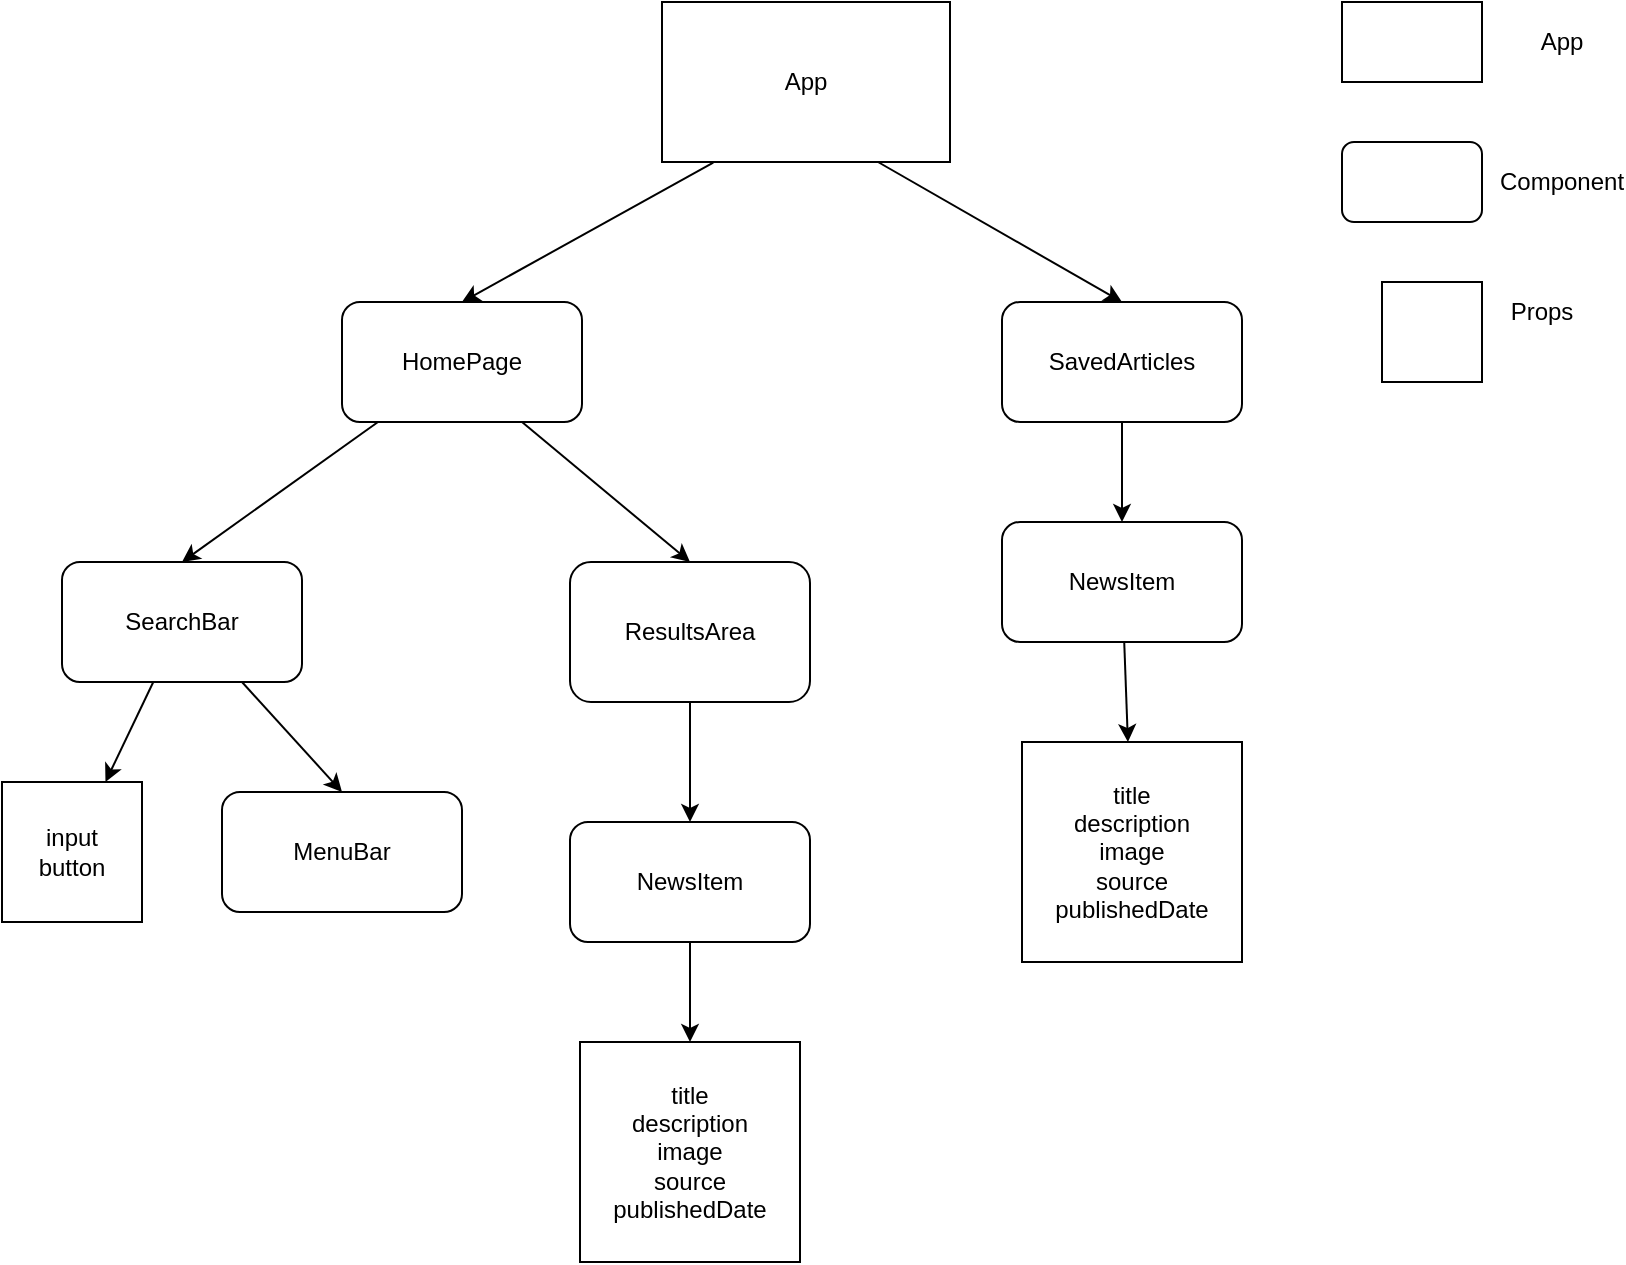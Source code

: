 <mxfile>
    <diagram id="j79oDPwKb0WlBuM_IHAz" name="Page-1">
        <mxGraphModel dx="1512" dy="485" grid="1" gridSize="10" guides="1" tooltips="1" connect="1" arrows="1" fold="1" page="1" pageScale="1" pageWidth="827" pageHeight="1169" math="0" shadow="0">
            <root>
                <mxCell id="0"/>
                <mxCell id="1" parent="0"/>
                <mxCell id="20" style="edgeStyle=none;html=1;entryX=0.5;entryY=0;entryDx=0;entryDy=0;exitX=0.178;exitY=1.004;exitDx=0;exitDy=0;exitPerimeter=0;" parent="1" source="2" target="19" edge="1">
                    <mxGeometry relative="1" as="geometry">
                        <Array as="points"/>
                    </mxGeometry>
                </mxCell>
                <mxCell id="22" style="edgeStyle=none;html=1;exitX=0.75;exitY=1;exitDx=0;exitDy=0;entryX=0.5;entryY=0;entryDx=0;entryDy=0;" parent="1" source="2" target="21" edge="1">
                    <mxGeometry relative="1" as="geometry">
                        <Array as="points"/>
                    </mxGeometry>
                </mxCell>
                <mxCell id="2" value="App" style="rounded=0;whiteSpace=wrap;html=1;" parent="1" vertex="1">
                    <mxGeometry x="340" y="10" width="144" height="80" as="geometry"/>
                </mxCell>
                <mxCell id="25" style="edgeStyle=none;html=1;entryX=0.5;entryY=0;entryDx=0;entryDy=0;" parent="1" source="19" target="23" edge="1">
                    <mxGeometry relative="1" as="geometry"/>
                </mxCell>
                <mxCell id="27" style="edgeStyle=none;html=1;exitX=0.75;exitY=1;exitDx=0;exitDy=0;entryX=0.5;entryY=0;entryDx=0;entryDy=0;" parent="1" source="19" target="28" edge="1">
                    <mxGeometry relative="1" as="geometry">
                        <mxPoint x="330" y="270" as="targetPoint"/>
                    </mxGeometry>
                </mxCell>
                <mxCell id="19" value="HomePage" style="rounded=1;whiteSpace=wrap;html=1;" parent="1" vertex="1">
                    <mxGeometry x="180" y="160" width="120" height="60" as="geometry"/>
                </mxCell>
                <mxCell id="45" value="" style="edgeStyle=none;html=1;" parent="1" source="21" target="44" edge="1">
                    <mxGeometry relative="1" as="geometry"/>
                </mxCell>
                <mxCell id="21" value="SavedArticles" style="rounded=1;whiteSpace=wrap;html=1;" parent="1" vertex="1">
                    <mxGeometry x="510" y="160" width="120" height="60" as="geometry"/>
                </mxCell>
                <mxCell id="43" value="" style="edgeStyle=none;html=1;" parent="1" source="23" target="42" edge="1">
                    <mxGeometry relative="1" as="geometry"/>
                </mxCell>
                <mxCell id="49" style="edgeStyle=none;html=1;exitX=0.75;exitY=1;exitDx=0;exitDy=0;entryX=0.5;entryY=0;entryDx=0;entryDy=0;" edge="1" parent="1" source="23" target="48">
                    <mxGeometry relative="1" as="geometry"/>
                </mxCell>
                <mxCell id="23" value="SearchBar" style="rounded=1;whiteSpace=wrap;html=1;" parent="1" vertex="1">
                    <mxGeometry x="40" y="290" width="120" height="60" as="geometry"/>
                </mxCell>
                <mxCell id="33" value="" style="edgeStyle=none;html=1;" parent="1" source="28" target="31" edge="1">
                    <mxGeometry relative="1" as="geometry"/>
                </mxCell>
                <mxCell id="28" value="ResultsArea" style="rounded=1;whiteSpace=wrap;html=1;" parent="1" vertex="1">
                    <mxGeometry x="294" y="290" width="120" height="70" as="geometry"/>
                </mxCell>
                <mxCell id="41" value="" style="edgeStyle=none;html=1;" parent="1" source="31" target="40" edge="1">
                    <mxGeometry relative="1" as="geometry"/>
                </mxCell>
                <mxCell id="31" value="NewsItem" style="rounded=1;whiteSpace=wrap;html=1;" parent="1" vertex="1">
                    <mxGeometry x="294" y="420" width="120" height="60" as="geometry"/>
                </mxCell>
                <mxCell id="34" value="" style="rounded=0;whiteSpace=wrap;html=1;" parent="1" vertex="1">
                    <mxGeometry x="680" y="10" width="70" height="40" as="geometry"/>
                </mxCell>
                <mxCell id="35" value="App" style="text;html=1;strokeColor=none;fillColor=none;align=center;verticalAlign=middle;whiteSpace=wrap;rounded=0;" parent="1" vertex="1">
                    <mxGeometry x="760" y="15" width="60" height="30" as="geometry"/>
                </mxCell>
                <mxCell id="36" value="" style="rounded=1;whiteSpace=wrap;html=1;" parent="1" vertex="1">
                    <mxGeometry x="680" y="80" width="70" height="40" as="geometry"/>
                </mxCell>
                <mxCell id="37" value="Component" style="text;html=1;strokeColor=none;fillColor=none;align=center;verticalAlign=middle;whiteSpace=wrap;rounded=0;" parent="1" vertex="1">
                    <mxGeometry x="760" y="85" width="60" height="30" as="geometry"/>
                </mxCell>
                <mxCell id="38" value="" style="whiteSpace=wrap;html=1;aspect=fixed;" parent="1" vertex="1">
                    <mxGeometry x="700" y="150" width="50" height="50" as="geometry"/>
                </mxCell>
                <mxCell id="39" value="Props" style="text;html=1;strokeColor=none;fillColor=none;align=center;verticalAlign=middle;whiteSpace=wrap;rounded=0;" parent="1" vertex="1">
                    <mxGeometry x="750" y="150" width="60" height="30" as="geometry"/>
                </mxCell>
                <mxCell id="40" value="title&lt;br&gt;description&lt;br&gt;image&lt;br&gt;source&lt;br&gt;publishedDate" style="whiteSpace=wrap;html=1;aspect=fixed;" parent="1" vertex="1">
                    <mxGeometry x="299" y="530" width="110" height="110" as="geometry"/>
                </mxCell>
                <mxCell id="42" value="input&lt;br&gt;button" style="whiteSpace=wrap;html=1;aspect=fixed;" parent="1" vertex="1">
                    <mxGeometry x="10" y="400" width="70" height="70" as="geometry"/>
                </mxCell>
                <mxCell id="47" value="" style="edgeStyle=none;html=1;" parent="1" source="44" target="46" edge="1">
                    <mxGeometry relative="1" as="geometry"/>
                </mxCell>
                <mxCell id="44" value="NewsItem" style="rounded=1;whiteSpace=wrap;html=1;" parent="1" vertex="1">
                    <mxGeometry x="510" y="270" width="120" height="60" as="geometry"/>
                </mxCell>
                <mxCell id="46" value="title&lt;br&gt;description&lt;br&gt;image&lt;br&gt;source&lt;br&gt;publishedDate" style="whiteSpace=wrap;html=1;aspect=fixed;" parent="1" vertex="1">
                    <mxGeometry x="520" y="380" width="110" height="110" as="geometry"/>
                </mxCell>
                <mxCell id="48" value="MenuBar" style="rounded=1;whiteSpace=wrap;html=1;" vertex="1" parent="1">
                    <mxGeometry x="120" y="405" width="120" height="60" as="geometry"/>
                </mxCell>
            </root>
        </mxGraphModel>
    </diagram>
</mxfile>